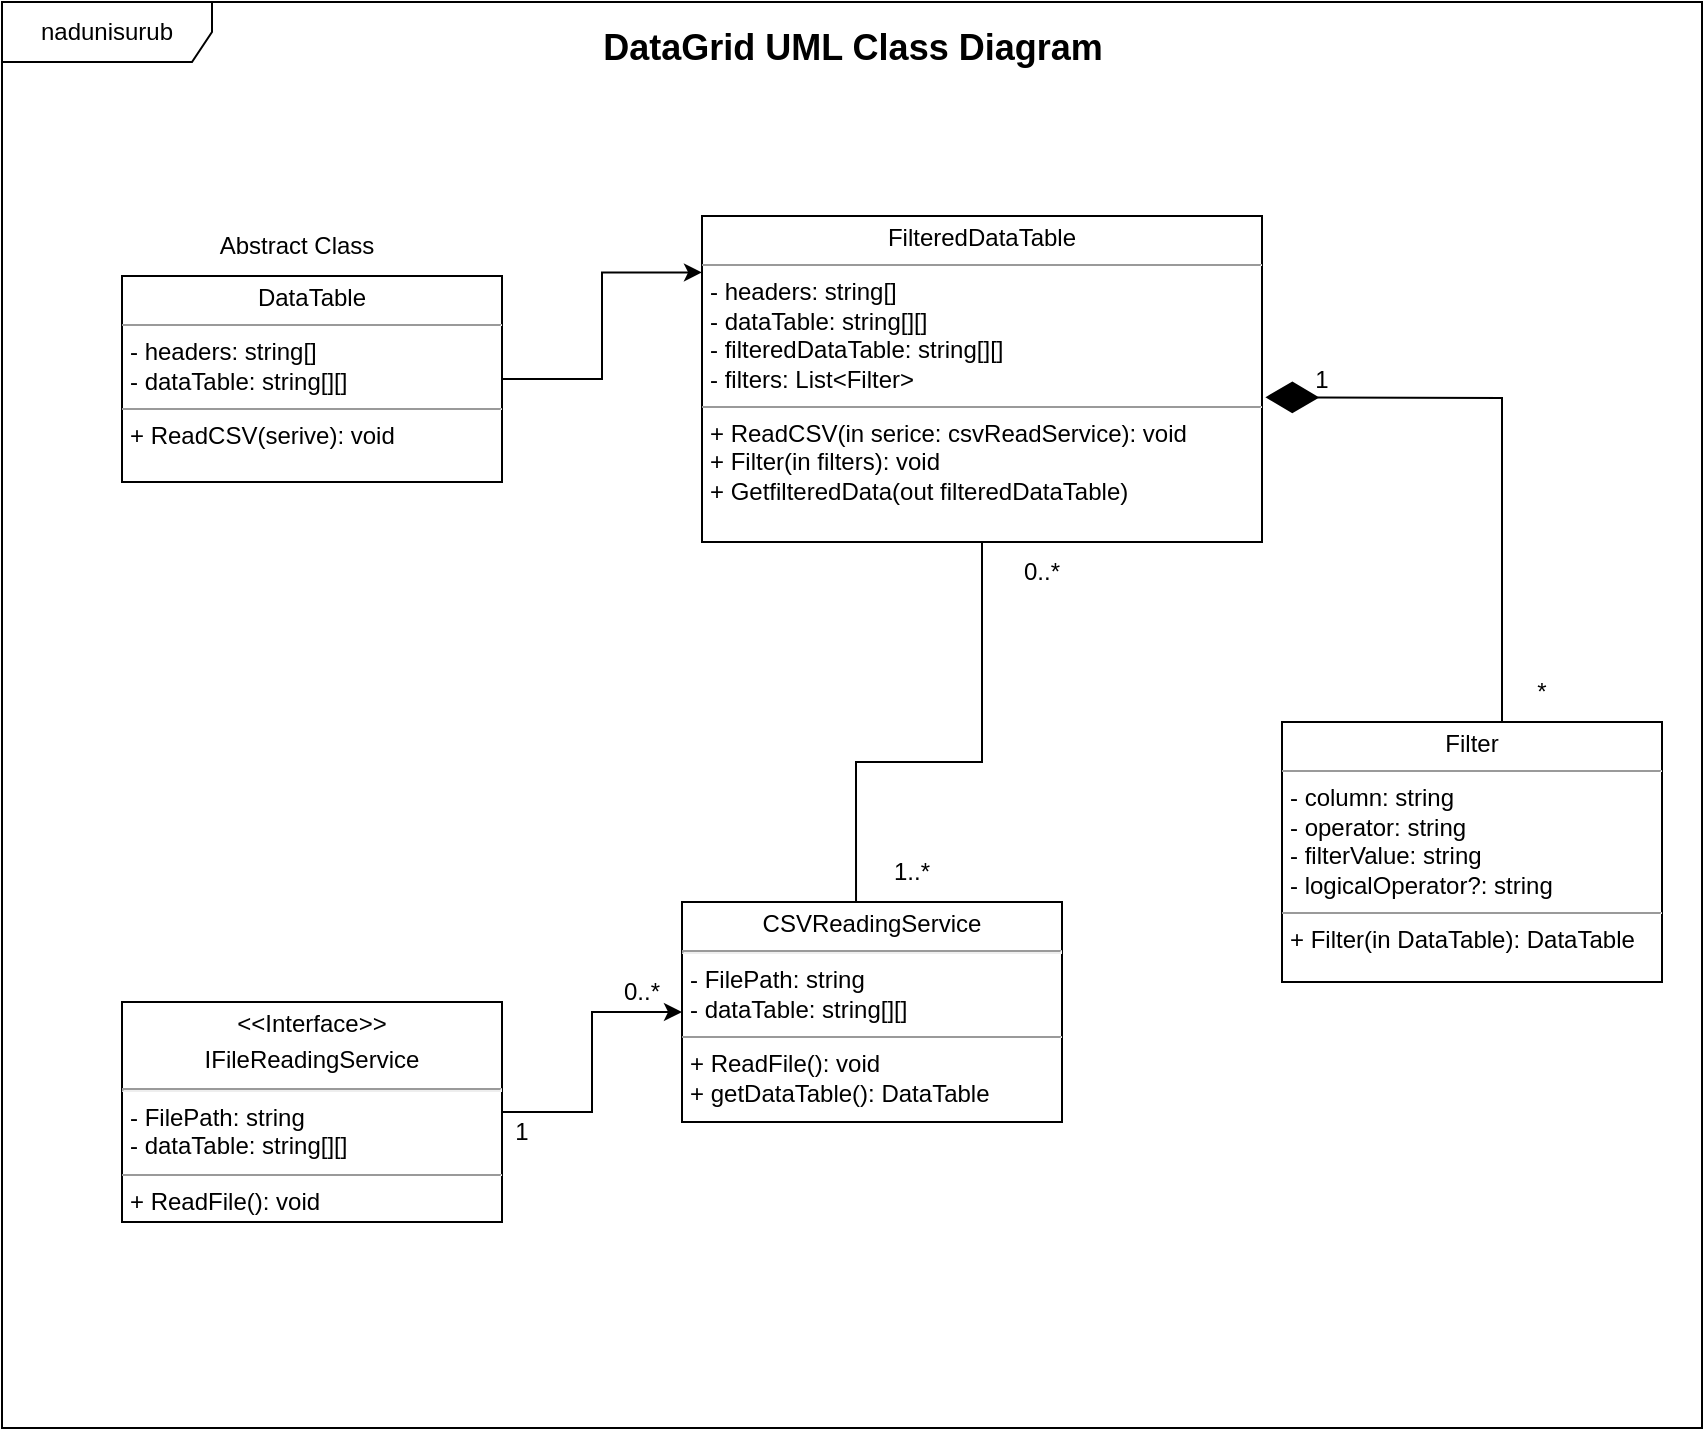 <mxfile version="21.1.1" type="device">
  <diagram name="Page-1" id="c4acf3e9-155e-7222-9cf6-157b1a14988f">
    <mxGraphModel dx="2213" dy="2391" grid="1" gridSize="10" guides="1" tooltips="1" connect="1" arrows="1" fold="1" page="1" pageScale="1" pageWidth="850" pageHeight="1100" background="none" math="0" shadow="0">
      <root>
        <mxCell id="0" />
        <mxCell id="1" parent="0" />
        <mxCell id="4T2-mucvQKZNgxl2bdZC-4" style="edgeStyle=orthogonalEdgeStyle;rounded=0;orthogonalLoop=1;jettySize=auto;html=1;entryX=0;entryY=0.173;entryDx=0;entryDy=0;entryPerimeter=0;" edge="1" parent="1" source="5d2195bd80daf111-18" target="4T2-mucvQKZNgxl2bdZC-2">
          <mxGeometry relative="1" as="geometry" />
        </mxCell>
        <mxCell id="5d2195bd80daf111-18" value="&lt;p style=&quot;margin:0px;margin-top:4px;text-align:center;&quot;&gt;DataTable&lt;br&gt;&lt;/p&gt;&lt;hr size=&quot;1&quot;&gt;&lt;p style=&quot;margin:0px;margin-left:4px;&quot;&gt;- headers: string[]&lt;br&gt;- dataTable: string[][]&lt;/p&gt;&lt;hr size=&quot;1&quot;&gt;&lt;p style=&quot;margin:0px;margin-left:4px;&quot;&gt;+ ReadCSV(serive): void&lt;br&gt;&lt;/p&gt;" style="verticalAlign=top;align=left;overflow=fill;fontSize=12;fontFamily=Helvetica;html=1;rounded=0;shadow=0;comic=0;labelBackgroundColor=none;strokeWidth=1" parent="1" vertex="1">
          <mxGeometry x="60" y="-833" width="190" height="103" as="geometry" />
        </mxCell>
        <mxCell id="4T2-mucvQKZNgxl2bdZC-1" value="Abstract Class" style="text;html=1;strokeColor=none;fillColor=none;align=center;verticalAlign=middle;whiteSpace=wrap;rounded=0;" vertex="1" parent="1">
          <mxGeometry x="100" y="-863" width="95" height="30" as="geometry" />
        </mxCell>
        <mxCell id="4T2-mucvQKZNgxl2bdZC-2" value="&lt;p style=&quot;margin:0px;margin-top:4px;text-align:center;&quot;&gt;FilteredDataTable&lt;br&gt;&lt;/p&gt;&lt;hr size=&quot;1&quot;&gt;&lt;p style=&quot;margin:0px;margin-left:4px;&quot;&gt;- headers: string[]&lt;br&gt;- dataTable: string[][]&lt;/p&gt;&lt;p style=&quot;margin:0px;margin-left:4px;&quot;&gt;- filteredDataTable: string[][]&lt;/p&gt;&lt;p style=&quot;margin:0px;margin-left:4px;&quot;&gt;- filters: List&amp;lt;Filter&amp;gt;&lt;/p&gt;&lt;hr size=&quot;1&quot;&gt;&lt;p style=&quot;margin:0px;margin-left:4px;&quot;&gt;+ ReadCSV(in serice: csvReadService): void&lt;br&gt;&lt;/p&gt;&lt;p style=&quot;margin:0px;margin-left:4px;&quot;&gt;+ Filter(in filters): void&lt;/p&gt;&lt;p style=&quot;margin:0px;margin-left:4px;&quot;&gt;+ GetfilteredData(out filteredDataTable)&lt;/p&gt;" style="verticalAlign=top;align=left;overflow=fill;fontSize=12;fontFamily=Helvetica;html=1;rounded=0;shadow=0;comic=0;labelBackgroundColor=none;strokeWidth=1" vertex="1" parent="1">
          <mxGeometry x="350" y="-863" width="280" height="163" as="geometry" />
        </mxCell>
        <mxCell id="4T2-mucvQKZNgxl2bdZC-7" value="&lt;p style=&quot;margin:0px;margin-top:4px;text-align:center;&quot;&gt;Filter&lt;br&gt;&lt;/p&gt;&lt;hr size=&quot;1&quot;&gt;&lt;p style=&quot;margin:0px;margin-left:4px;&quot;&gt;- column: string&lt;/p&gt;&lt;p style=&quot;margin:0px;margin-left:4px;&quot;&gt;- operator: string&lt;/p&gt;&lt;p style=&quot;margin:0px;margin-left:4px;&quot;&gt;- filterValue: string&lt;/p&gt;&lt;p style=&quot;margin:0px;margin-left:4px;&quot;&gt;- logicalOperator?: string&lt;/p&gt;&lt;hr size=&quot;1&quot;&gt;&lt;p style=&quot;margin:0px;margin-left:4px;&quot;&gt;&lt;span style=&quot;background-color: initial;&quot;&gt;+ Filter(in DataTable): DataTable&lt;/span&gt;&lt;br&gt;&lt;/p&gt;" style="verticalAlign=top;align=left;overflow=fill;fontSize=12;fontFamily=Helvetica;html=1;rounded=0;shadow=0;comic=0;labelBackgroundColor=none;strokeWidth=1" vertex="1" parent="1">
          <mxGeometry x="640" y="-610" width="190" height="130" as="geometry" />
        </mxCell>
        <mxCell id="4T2-mucvQKZNgxl2bdZC-9" value="" style="endArrow=diamondThin;endFill=1;endSize=24;html=1;rounded=0;entryX=1.006;entryY=0.556;entryDx=0;entryDy=0;entryPerimeter=0;" edge="1" parent="1" target="4T2-mucvQKZNgxl2bdZC-2">
          <mxGeometry width="160" relative="1" as="geometry">
            <mxPoint x="750" y="-610" as="sourcePoint" />
            <mxPoint x="910" y="-610" as="targetPoint" />
            <Array as="points">
              <mxPoint x="750" y="-772" />
            </Array>
          </mxGeometry>
        </mxCell>
        <mxCell id="4T2-mucvQKZNgxl2bdZC-12" style="edgeStyle=orthogonalEdgeStyle;rounded=0;orthogonalLoop=1;jettySize=auto;html=1;entryX=0;entryY=0.5;entryDx=0;entryDy=0;" edge="1" parent="1" source="4T2-mucvQKZNgxl2bdZC-10" target="4T2-mucvQKZNgxl2bdZC-11">
          <mxGeometry relative="1" as="geometry" />
        </mxCell>
        <mxCell id="4T2-mucvQKZNgxl2bdZC-10" value="&lt;p style=&quot;margin:0px;margin-top:4px;text-align:center;&quot;&gt;&amp;lt;&amp;lt;Interface&amp;gt;&amp;gt;&lt;/p&gt;&lt;p style=&quot;margin:0px;margin-top:4px;text-align:center;&quot;&gt;IFileReadingService&lt;/p&gt;&lt;hr&gt;&lt;p style=&quot;margin:0px;margin-left:4px;&quot;&gt;- FilePath: string&lt;br&gt;- dataTable: string[][]&lt;/p&gt;&lt;hr size=&quot;1&quot;&gt;&lt;p style=&quot;margin:0px;margin-left:4px;&quot;&gt;+ ReadFile(): void&lt;br&gt;&lt;/p&gt;" style="verticalAlign=top;align=left;overflow=fill;fontSize=12;fontFamily=Helvetica;html=1;rounded=0;shadow=0;comic=0;labelBackgroundColor=none;strokeWidth=1" vertex="1" parent="1">
          <mxGeometry x="60" y="-470" width="190" height="110" as="geometry" />
        </mxCell>
        <mxCell id="4T2-mucvQKZNgxl2bdZC-11" value="&lt;p style=&quot;margin:0px;margin-top:4px;text-align:center;&quot;&gt;&lt;span style=&quot;background-color: initial;&quot;&gt;CSVReadingService&lt;/span&gt;&lt;br&gt;&lt;/p&gt;&lt;hr&gt;&lt;p style=&quot;margin:0px;margin-left:4px;&quot;&gt;- FilePath: string&lt;br&gt;- dataTable: string[][]&lt;/p&gt;&lt;hr size=&quot;1&quot;&gt;&lt;p style=&quot;margin:0px;margin-left:4px;&quot;&gt;+ ReadFile(): void&lt;br&gt;&lt;/p&gt;&lt;p style=&quot;margin:0px;margin-left:4px;&quot;&gt;+ getDataTable(): DataTable&lt;/p&gt;" style="verticalAlign=top;align=left;overflow=fill;fontSize=12;fontFamily=Helvetica;html=1;rounded=0;shadow=0;comic=0;labelBackgroundColor=none;strokeWidth=1" vertex="1" parent="1">
          <mxGeometry x="340" y="-520" width="190" height="110" as="geometry" />
        </mxCell>
        <mxCell id="4T2-mucvQKZNgxl2bdZC-13" value="" style="endArrow=none;html=1;rounded=0;exitX=0.458;exitY=0;exitDx=0;exitDy=0;exitPerimeter=0;" edge="1" parent="1" source="4T2-mucvQKZNgxl2bdZC-11" target="4T2-mucvQKZNgxl2bdZC-2">
          <mxGeometry width="50" height="50" relative="1" as="geometry">
            <mxPoint x="460" y="-540" as="sourcePoint" />
            <mxPoint x="460" y="-600" as="targetPoint" />
            <Array as="points">
              <mxPoint x="427" y="-590" />
              <mxPoint x="490" y="-590" />
            </Array>
          </mxGeometry>
        </mxCell>
        <mxCell id="4T2-mucvQKZNgxl2bdZC-14" value="1..*" style="text;html=1;strokeColor=none;fillColor=none;align=center;verticalAlign=middle;whiteSpace=wrap;rounded=0;" vertex="1" parent="1">
          <mxGeometry x="425" y="-550" width="60" height="30" as="geometry" />
        </mxCell>
        <mxCell id="4T2-mucvQKZNgxl2bdZC-15" value="0..*" style="text;html=1;strokeColor=none;fillColor=none;align=center;verticalAlign=middle;whiteSpace=wrap;rounded=0;" vertex="1" parent="1">
          <mxGeometry x="490" y="-700" width="60" height="30" as="geometry" />
        </mxCell>
        <mxCell id="4T2-mucvQKZNgxl2bdZC-16" value="1" style="text;html=1;strokeColor=none;fillColor=none;align=center;verticalAlign=middle;whiteSpace=wrap;rounded=0;" vertex="1" parent="1">
          <mxGeometry x="630" y="-796.5" width="60" height="30" as="geometry" />
        </mxCell>
        <mxCell id="4T2-mucvQKZNgxl2bdZC-17" value="*" style="text;html=1;strokeColor=none;fillColor=none;align=center;verticalAlign=middle;whiteSpace=wrap;rounded=0;" vertex="1" parent="1">
          <mxGeometry x="740" y="-640" width="60" height="30" as="geometry" />
        </mxCell>
        <mxCell id="4T2-mucvQKZNgxl2bdZC-18" value="0..*" style="text;html=1;strokeColor=none;fillColor=none;align=center;verticalAlign=middle;whiteSpace=wrap;rounded=0;" vertex="1" parent="1">
          <mxGeometry x="290" y="-490" width="60" height="30" as="geometry" />
        </mxCell>
        <mxCell id="4T2-mucvQKZNgxl2bdZC-19" value="1" style="text;html=1;strokeColor=none;fillColor=none;align=center;verticalAlign=middle;whiteSpace=wrap;rounded=0;" vertex="1" parent="1">
          <mxGeometry x="230" y="-420" width="60" height="30" as="geometry" />
        </mxCell>
        <mxCell id="4T2-mucvQKZNgxl2bdZC-22" value="nadunisurub" style="shape=umlFrame;whiteSpace=wrap;html=1;pointerEvents=0;width=105;height=30;" vertex="1" parent="1">
          <mxGeometry y="-970" width="850" height="713" as="geometry" />
        </mxCell>
        <mxCell id="4T2-mucvQKZNgxl2bdZC-23" value="&lt;font style=&quot;font-size: 18px;&quot;&gt;DataGrid UML Class Diagram&lt;/font&gt;" style="text;align=center;fontStyle=1;verticalAlign=middle;spacingLeft=3;spacingRight=3;strokeColor=none;rotatable=0;points=[[0,0.5],[1,0.5]];portConstraint=eastwest;html=1;" vertex="1" parent="1">
          <mxGeometry x="385" y="-960" width="80" height="26" as="geometry" />
        </mxCell>
      </root>
    </mxGraphModel>
  </diagram>
</mxfile>
